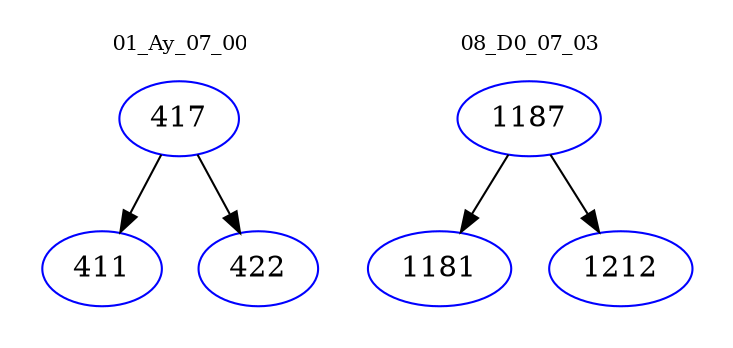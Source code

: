 digraph{
subgraph cluster_0 {
color = white
label = "01_Ay_07_00";
fontsize=10;
T0_417 [label="417", color="blue"]
T0_417 -> T0_411 [color="black"]
T0_411 [label="411", color="blue"]
T0_417 -> T0_422 [color="black"]
T0_422 [label="422", color="blue"]
}
subgraph cluster_1 {
color = white
label = "08_D0_07_03";
fontsize=10;
T1_1187 [label="1187", color="blue"]
T1_1187 -> T1_1181 [color="black"]
T1_1181 [label="1181", color="blue"]
T1_1187 -> T1_1212 [color="black"]
T1_1212 [label="1212", color="blue"]
}
}
